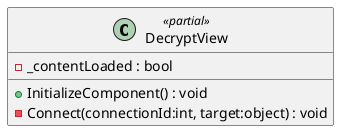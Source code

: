 @startuml
class DecryptView <<partial>> {
    - _contentLoaded : bool
    + InitializeComponent() : void
    - Connect(connectionId:int, target:object) : void
}
@enduml

